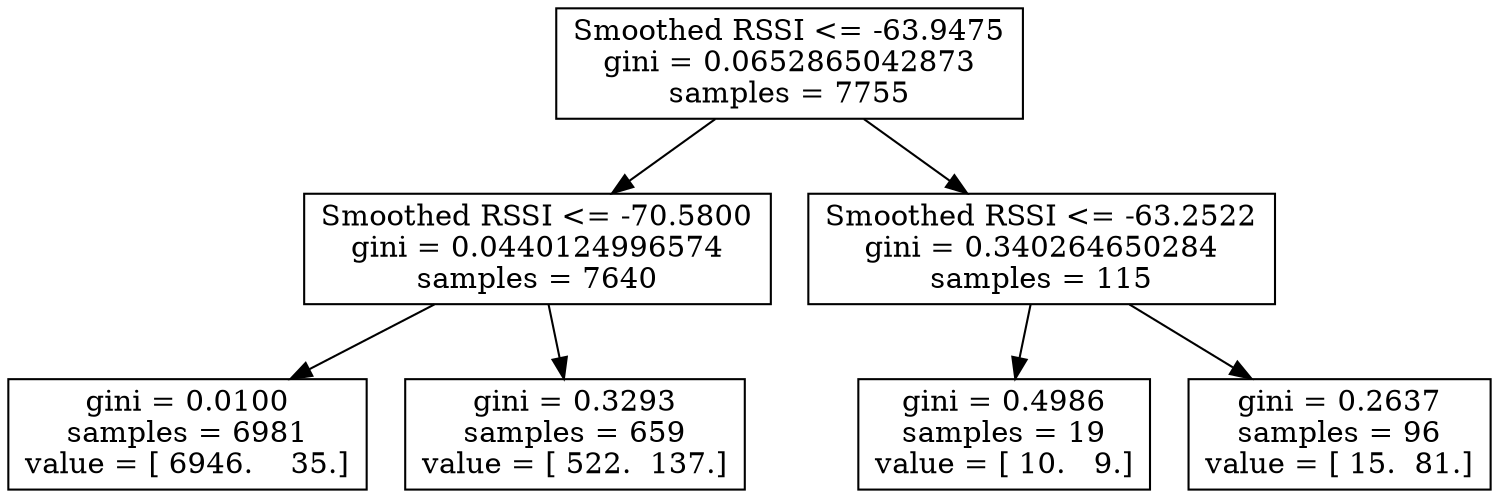 digraph Tree {
0 [label="Smoothed RSSI <= -63.9475\ngini = 0.0652865042873\nsamples = 7755", shape="box"] ;
1 [label="Smoothed RSSI <= -70.5800\ngini = 0.0440124996574\nsamples = 7640", shape="box"] ;
0 -> 1 ;
2 [label="gini = 0.0100\nsamples = 6981\nvalue = [ 6946.    35.]", shape="box"] ;
1 -> 2 ;
3 [label="gini = 0.3293\nsamples = 659\nvalue = [ 522.  137.]", shape="box"] ;
1 -> 3 ;
4 [label="Smoothed RSSI <= -63.2522\ngini = 0.340264650284\nsamples = 115", shape="box"] ;
0 -> 4 ;
5 [label="gini = 0.4986\nsamples = 19\nvalue = [ 10.   9.]", shape="box"] ;
4 -> 5 ;
6 [label="gini = 0.2637\nsamples = 96\nvalue = [ 15.  81.]", shape="box"] ;
4 -> 6 ;
}